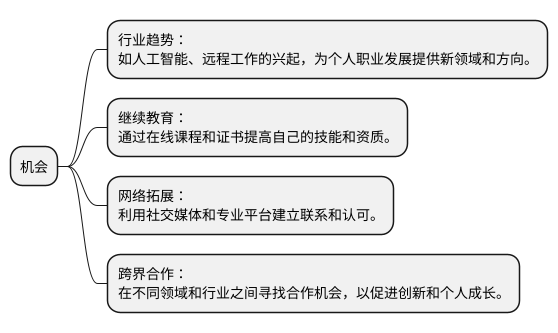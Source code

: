 @startmindmap
* 机会
** 行业趋势：\n如人工智能、远程工作的兴起，为个人职业发展提供新领域和方向。
** 继续教育：\n通过在线课程和证书提高自己的技能和资质。
** 网络拓展：\n利用社交媒体和专业平台建立联系和认可。
** 跨界合作：\n在不同领域和行业之间寻找合作机会，以促进创新和个人成长。
@endmindmap